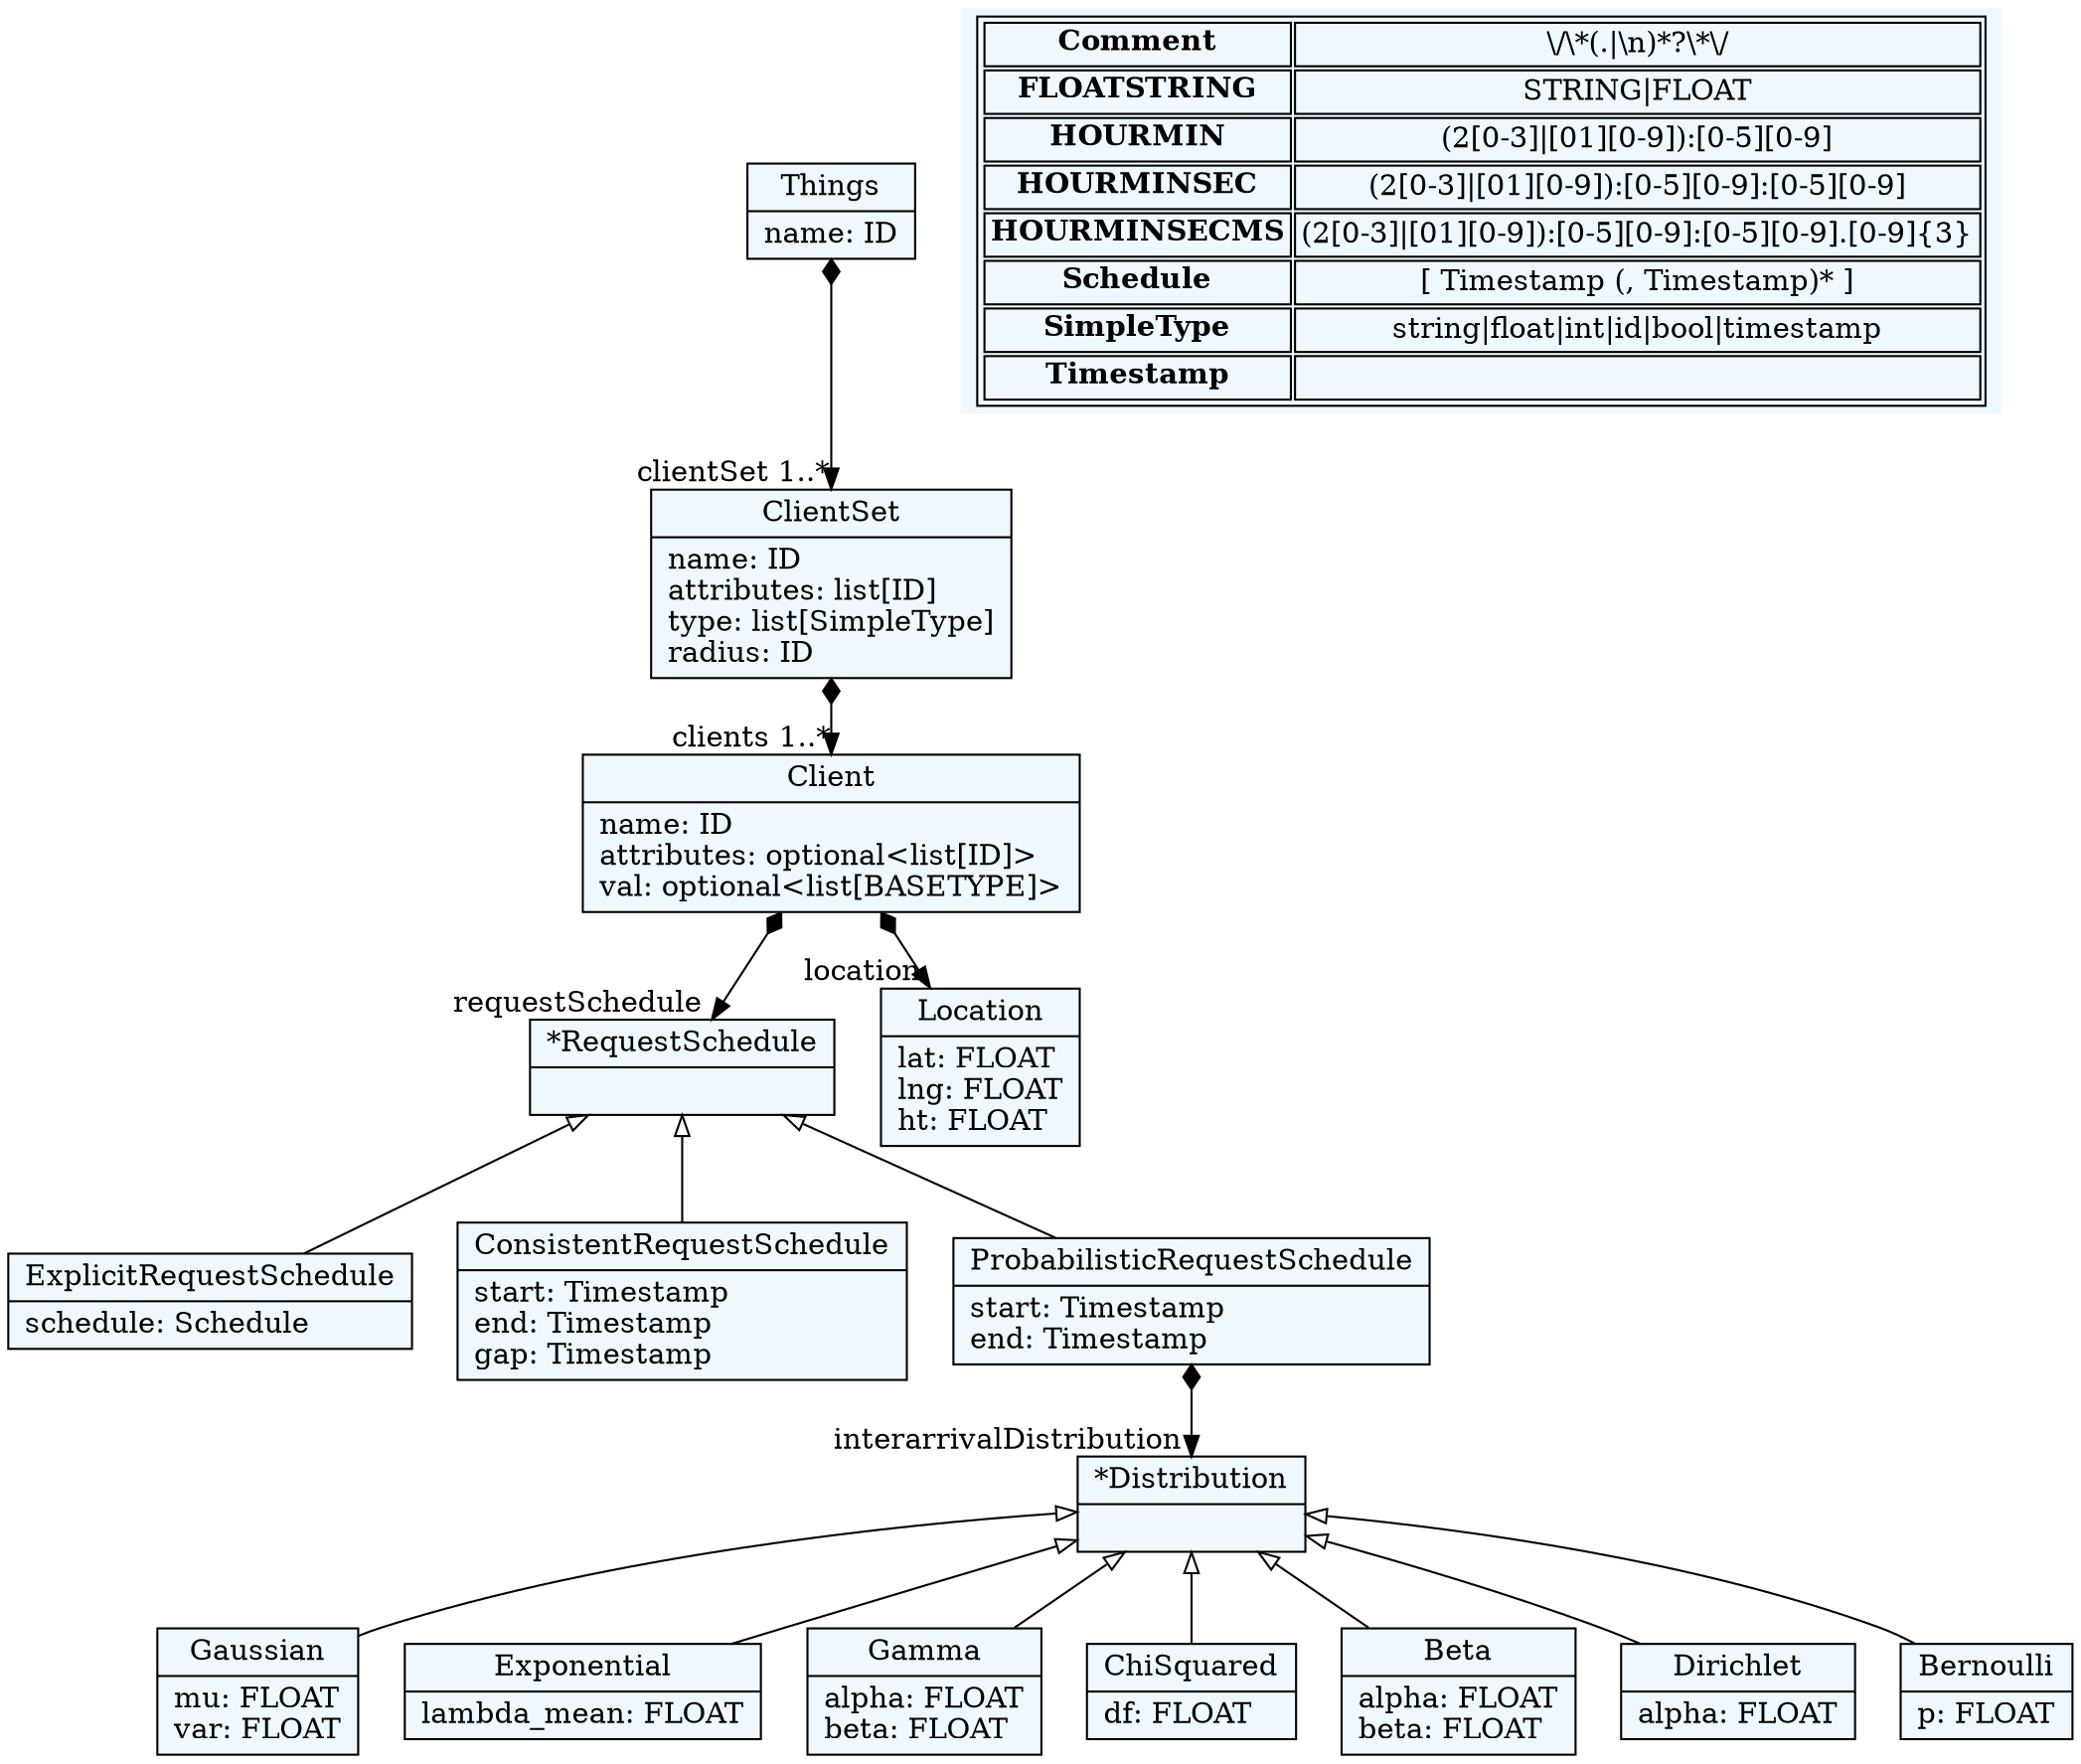
    digraph textX {
    fontname = "Bitstream Vera Sans"
    fontsize = 8
    node[
        shape=record,
        style=filled,
        fillcolor=aliceblue
    ]
    nodesep = 0.3
    edge[dir=black,arrowtail=empty]


2608060561704[ label="{Things|name: ID\l}"]

2608060584360[ label="{ClientSet|name: ID\lattributes: list[ID]\ltype: list[SimpleType]\lradius: ID\l}"]

2608060588136[ label="{Client|name: ID\lattributes: optional\<list[ID]\>\lval: optional\<list[BASETYPE]\>\l}"]

2608060589080[ label="{*RequestSchedule|}"]

2608060590968[ label="{*Distribution|}"]

2608060593800[ label="{Gaussian|mu: FLOAT\lvar: FLOAT\l}"]

2608060598520[ label="{Exponential|lambda_mean: FLOAT\l}"]

2608060618344[ label="{Gamma|alpha: FLOAT\lbeta: FLOAT\l}"]

2608060602296[ label="{ChiSquared|df: FLOAT\l}"]

2608060617400[ label="{Beta|alpha: FLOAT\lbeta: FLOAT\l}"]

2608060616456[ label="{Dirichlet|alpha: FLOAT\l}"]

2608060623064[ label="{Bernoulli|p: FLOAT\l}"]

2608060391784[ label="{ExplicitRequestSchedule|schedule: Schedule\l}"]

2608060387064[ label="{ConsistentRequestSchedule|start: Timestamp\lend: Timestamp\lgap: Timestamp\l}"]

2608060368184[ label="{ProbabilisticRequestSchedule|start: Timestamp\lend: Timestamp\l}"]

2608060383288[ label="{Location|lat: FLOAT\llng: FLOAT\lht: FLOAT\l}"]



2608060561704 -> 2608060584360[arrowtail=diamond, dir=both, headlabel="clientSet 1..*"]
2608060584360 -> 2608060588136[arrowtail=diamond, dir=both, headlabel="clients 1..*"]
2608060588136 -> 2608060589080[arrowtail=diamond, dir=both, headlabel="requestSchedule "]
2608060588136 -> 2608060383288[arrowtail=diamond, dir=both, headlabel="location "]
2608060589080 -> 2608060391784 [dir=back]
2608060589080 -> 2608060387064 [dir=back]
2608060589080 -> 2608060368184 [dir=back]
2608060590968 -> 2608060593800 [dir=back]
2608060590968 -> 2608060598520 [dir=back]
2608060590968 -> 2608060618344 [dir=back]
2608060590968 -> 2608060602296 [dir=back]
2608060590968 -> 2608060617400 [dir=back]
2608060590968 -> 2608060616456 [dir=back]
2608060590968 -> 2608060623064 [dir=back]
2608060368184 -> 2608060590968[arrowtail=diamond, dir=both, headlabel="interarrivalDistribution "]
match_rules [ shape=plaintext, label=< <table>
	<tr>
		<td><b>Comment</b></td><td>\/\*(.|\n)*?\*\/</td>
	</tr>
	<tr>
		<td><b>FLOATSTRING</b></td><td>STRING|FLOAT</td>
	</tr>
	<tr>
		<td><b>HOURMIN</b></td><td>(2[0-3]|[01][0-9]):[0-5][0-9]</td>
	</tr>
	<tr>
		<td><b>HOURMINSEC</b></td><td>(2[0-3]|[01][0-9]):[0-5][0-9]:[0-5][0-9]</td>
	</tr>
	<tr>
		<td><b>HOURMINSECMS</b></td><td>(2[0-3]|[01][0-9]):[0-5][0-9]:[0-5][0-9].[0-9]{3}</td>
	</tr>
	<tr>
		<td><b>Schedule</b></td><td>[ Timestamp (, Timestamp)* ]</td>
	</tr>
	<tr>
		<td><b>SimpleType</b></td><td>string|float|int|id|bool|timestamp</td>
	</tr>
	<tr>
		<td><b>Timestamp</b></td><td></td>
	</tr>
</table> >]


}
